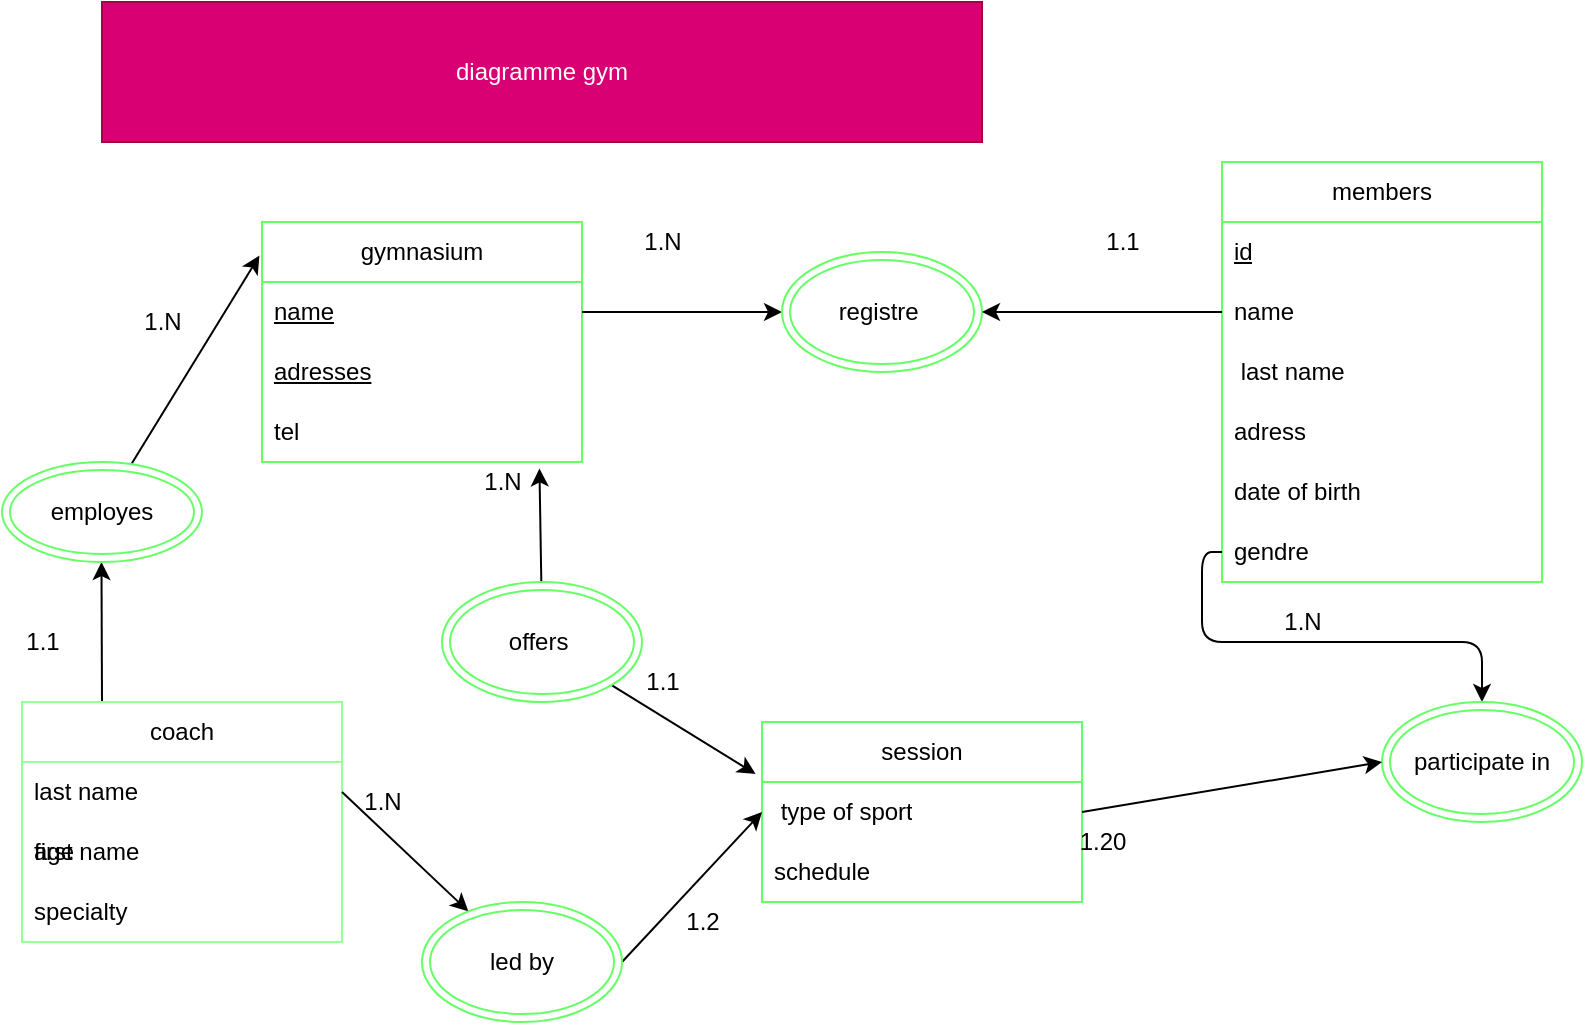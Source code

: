 <mxfile>
    <diagram id="7nAUISLiE6UPnMEAPzUC" name="Page-1">
        <mxGraphModel dx="832" dy="571" grid="1" gridSize="10" guides="1" tooltips="1" connect="1" arrows="1" fold="1" page="1" pageScale="1" pageWidth="850" pageHeight="1100" math="0" shadow="0">
            <root>
                <mxCell id="0"/>
                <mxCell id="1" parent="0"/>
                <mxCell id="2" value="members" style="swimlane;fontStyle=0;childLayout=stackLayout;horizontal=1;startSize=30;horizontalStack=0;resizeParent=1;resizeParentMax=0;resizeLast=0;collapsible=1;marginBottom=0;whiteSpace=wrap;html=1;strokeColor=#66FF66;" vertex="1" parent="1">
                    <mxGeometry x="640" y="90" width="160" height="210" as="geometry"/>
                </mxCell>
                <mxCell id="3" value="&lt;u&gt;id&lt;/u&gt;" style="text;strokeColor=none;fillColor=none;align=left;verticalAlign=middle;spacingLeft=4;spacingRight=4;overflow=hidden;points=[[0,0.5],[1,0.5]];portConstraint=eastwest;rotatable=0;whiteSpace=wrap;html=1;" vertex="1" parent="2">
                    <mxGeometry y="30" width="160" height="30" as="geometry"/>
                </mxCell>
                <mxCell id="4" value="name" style="text;strokeColor=none;fillColor=none;align=left;verticalAlign=middle;spacingLeft=4;spacingRight=4;overflow=hidden;points=[[0,0.5],[1,0.5]];portConstraint=eastwest;rotatable=0;whiteSpace=wrap;html=1;" vertex="1" parent="2">
                    <mxGeometry y="60" width="160" height="30" as="geometry"/>
                </mxCell>
                <mxCell id="5" value="&amp;nbsp;last name" style="text;strokeColor=none;fillColor=none;align=left;verticalAlign=middle;spacingLeft=4;spacingRight=4;overflow=hidden;points=[[0,0.5],[1,0.5]];portConstraint=eastwest;rotatable=0;whiteSpace=wrap;html=1;" vertex="1" parent="2">
                    <mxGeometry y="90" width="160" height="30" as="geometry"/>
                </mxCell>
                <mxCell id="27" value="adress" style="text;strokeColor=none;fillColor=none;align=left;verticalAlign=middle;spacingLeft=4;spacingRight=4;overflow=hidden;points=[[0,0.5],[1,0.5]];portConstraint=eastwest;rotatable=0;whiteSpace=wrap;html=1;" vertex="1" parent="2">
                    <mxGeometry y="120" width="160" height="30" as="geometry"/>
                </mxCell>
                <mxCell id="26" value="date of birth" style="text;strokeColor=none;fillColor=none;align=left;verticalAlign=middle;spacingLeft=4;spacingRight=4;overflow=hidden;points=[[0,0.5],[1,0.5]];portConstraint=eastwest;rotatable=0;whiteSpace=wrap;html=1;" vertex="1" parent="2">
                    <mxGeometry y="150" width="160" height="30" as="geometry"/>
                </mxCell>
                <mxCell id="25" value="gendre" style="text;strokeColor=none;fillColor=none;align=left;verticalAlign=middle;spacingLeft=4;spacingRight=4;overflow=hidden;points=[[0,0.5],[1,0.5]];portConstraint=eastwest;rotatable=0;whiteSpace=wrap;html=1;" vertex="1" parent="2">
                    <mxGeometry y="180" width="160" height="30" as="geometry"/>
                </mxCell>
                <mxCell id="11" value="gymnasium" style="swimlane;fontStyle=0;childLayout=stackLayout;horizontal=1;startSize=30;horizontalStack=0;resizeParent=1;resizeParentMax=0;resizeLast=0;collapsible=1;marginBottom=0;whiteSpace=wrap;html=1;strokeColor=#66FF66;" vertex="1" parent="1">
                    <mxGeometry x="160" y="120" width="160" height="120" as="geometry"/>
                </mxCell>
                <mxCell id="12" value="&lt;u&gt;name&lt;/u&gt;" style="text;strokeColor=none;fillColor=none;align=left;verticalAlign=middle;spacingLeft=4;spacingRight=4;overflow=hidden;points=[[0,0.5],[1,0.5]];portConstraint=eastwest;rotatable=0;whiteSpace=wrap;html=1;" vertex="1" parent="11">
                    <mxGeometry y="30" width="160" height="30" as="geometry"/>
                </mxCell>
                <mxCell id="13" value="&lt;u&gt;adresses&lt;/u&gt;" style="text;strokeColor=none;fillColor=none;align=left;verticalAlign=middle;spacingLeft=4;spacingRight=4;overflow=hidden;points=[[0,0.5],[1,0.5]];portConstraint=eastwest;rotatable=0;whiteSpace=wrap;html=1;" vertex="1" parent="11">
                    <mxGeometry y="60" width="160" height="30" as="geometry"/>
                </mxCell>
                <mxCell id="14" value="tel" style="text;strokeColor=none;fillColor=none;align=left;verticalAlign=middle;spacingLeft=4;spacingRight=4;overflow=hidden;points=[[0,0.5],[1,0.5]];portConstraint=eastwest;rotatable=0;whiteSpace=wrap;html=1;" vertex="1" parent="11">
                    <mxGeometry y="90" width="160" height="30" as="geometry"/>
                </mxCell>
                <mxCell id="15" value="session" style="swimlane;fontStyle=0;childLayout=stackLayout;horizontal=1;startSize=30;horizontalStack=0;resizeParent=1;resizeParentMax=0;resizeLast=0;collapsible=1;marginBottom=0;whiteSpace=wrap;html=1;strokeColor=#66FF66;" vertex="1" parent="1">
                    <mxGeometry x="410" y="370" width="160" height="90" as="geometry"/>
                </mxCell>
                <mxCell id="16" value="&amp;nbsp;type of sport" style="text;strokeColor=none;fillColor=none;align=left;verticalAlign=middle;spacingLeft=4;spacingRight=4;overflow=hidden;points=[[0,0.5],[1,0.5]];portConstraint=eastwest;rotatable=0;whiteSpace=wrap;html=1;" vertex="1" parent="15">
                    <mxGeometry y="30" width="160" height="30" as="geometry"/>
                </mxCell>
                <mxCell id="17" value="schedule" style="text;strokeColor=none;fillColor=none;align=left;verticalAlign=middle;spacingLeft=4;spacingRight=4;overflow=hidden;points=[[0,0.5],[1,0.5]];portConstraint=eastwest;rotatable=0;whiteSpace=wrap;html=1;" vertex="1" parent="15">
                    <mxGeometry y="60" width="160" height="30" as="geometry"/>
                </mxCell>
                <mxCell id="40" style="edgeStyle=none;html=1;exitX=0.25;exitY=0;exitDx=0;exitDy=0;" edge="1" parent="1" source="19" target="41">
                    <mxGeometry relative="1" as="geometry">
                        <mxPoint x="80" y="280" as="targetPoint"/>
                    </mxGeometry>
                </mxCell>
                <mxCell id="19" value="coach" style="swimlane;fontStyle=0;childLayout=stackLayout;horizontal=1;startSize=30;horizontalStack=0;resizeParent=1;resizeParentMax=0;resizeLast=0;collapsible=1;marginBottom=0;whiteSpace=wrap;html=1;strokeColor=#99FF99;" vertex="1" parent="1">
                    <mxGeometry x="40" y="360" width="160" height="120" as="geometry"/>
                </mxCell>
                <mxCell id="20" value="last name" style="text;strokeColor=none;fillColor=none;align=left;verticalAlign=middle;spacingLeft=4;spacingRight=4;overflow=hidden;points=[[0,0.5],[1,0.5]];portConstraint=eastwest;rotatable=0;whiteSpace=wrap;html=1;" vertex="1" parent="19">
                    <mxGeometry y="30" width="160" height="30" as="geometry"/>
                </mxCell>
                <mxCell id="29" value="age" style="text;strokeColor=none;fillColor=none;align=left;verticalAlign=middle;spacingLeft=4;spacingRight=4;overflow=hidden;points=[[0,0.5],[1,0.5]];portConstraint=eastwest;rotatable=0;whiteSpace=wrap;html=1;" vertex="1" parent="19">
                    <mxGeometry y="60" width="160" height="30" as="geometry"/>
                </mxCell>
                <mxCell id="22" value="specialty" style="text;strokeColor=none;fillColor=none;align=left;verticalAlign=middle;spacingLeft=4;spacingRight=4;overflow=hidden;points=[[0,0.5],[1,0.5]];portConstraint=eastwest;rotatable=0;whiteSpace=wrap;html=1;" vertex="1" parent="19">
                    <mxGeometry y="90" width="160" height="30" as="geometry"/>
                </mxCell>
                <mxCell id="24" value="diagramme gym" style="text;strokeColor=#A50040;align=center;fillColor=#d80073;html=1;verticalAlign=middle;whiteSpace=wrap;rounded=0;fontColor=#ffffff;" vertex="1" parent="1">
                    <mxGeometry x="80" y="10" width="440" height="70" as="geometry"/>
                </mxCell>
                <mxCell id="36" style="edgeStyle=none;html=1;exitX=1;exitY=0.5;exitDx=0;exitDy=0;" edge="1" parent="1" source="12" target="37">
                    <mxGeometry relative="1" as="geometry">
                        <mxPoint x="420" y="165" as="targetPoint"/>
                    </mxGeometry>
                </mxCell>
                <mxCell id="37" value="registre&amp;nbsp;" style="ellipse;shape=doubleEllipse;whiteSpace=wrap;html=1;strokeColor=#66FF66;" vertex="1" parent="1">
                    <mxGeometry x="420" y="135" width="100" height="60" as="geometry"/>
                </mxCell>
                <mxCell id="51" style="edgeStyle=none;html=1;entryX=-0.008;entryY=0.14;entryDx=0;entryDy=0;entryPerimeter=0;" edge="1" parent="1" source="41" target="11">
                    <mxGeometry relative="1" as="geometry"/>
                </mxCell>
                <mxCell id="41" value="employes" style="ellipse;shape=doubleEllipse;whiteSpace=wrap;html=1;strokeColor=#66FF66;" vertex="1" parent="1">
                    <mxGeometry x="30" y="240" width="100" height="50" as="geometry"/>
                </mxCell>
                <mxCell id="21" value="first name" style="text;strokeColor=none;fillColor=none;align=left;verticalAlign=middle;spacingLeft=4;spacingRight=4;overflow=hidden;points=[[0,0.5],[1,0.5]];portConstraint=eastwest;rotatable=0;whiteSpace=wrap;html=1;" vertex="1" parent="1">
                    <mxGeometry x="40" y="420" width="160" height="30" as="geometry"/>
                </mxCell>
                <mxCell id="42" style="edgeStyle=orthogonalEdgeStyle;html=1;exitX=0;exitY=0.5;exitDx=0;exitDy=0;" edge="1" parent="1" source="25" target="43">
                    <mxGeometry relative="1" as="geometry">
                        <mxPoint x="770" y="390" as="targetPoint"/>
                    </mxGeometry>
                </mxCell>
                <mxCell id="43" value="participate in" style="ellipse;shape=doubleEllipse;whiteSpace=wrap;html=1;strokeColor=#66FF66;" vertex="1" parent="1">
                    <mxGeometry x="720" y="360" width="100" height="60" as="geometry"/>
                </mxCell>
                <mxCell id="46" style="edgeStyle=none;html=1;exitX=0;exitY=0.5;exitDx=0;exitDy=0;" edge="1" parent="1" source="4" target="37">
                    <mxGeometry relative="1" as="geometry"/>
                </mxCell>
                <mxCell id="47" style="edgeStyle=none;html=1;exitX=1;exitY=0.5;exitDx=0;exitDy=0;" edge="1" parent="1" source="20" target="48">
                    <mxGeometry relative="1" as="geometry">
                        <mxPoint x="240" y="405" as="targetPoint"/>
                    </mxGeometry>
                </mxCell>
                <mxCell id="50" style="edgeStyle=none;html=1;exitX=1;exitY=0.5;exitDx=0;exitDy=0;entryX=0;entryY=0.5;entryDx=0;entryDy=0;" edge="1" parent="1" source="48" target="16">
                    <mxGeometry relative="1" as="geometry"/>
                </mxCell>
                <mxCell id="48" value="led by" style="ellipse;shape=doubleEllipse;whiteSpace=wrap;html=1;strokeColor=#66FF66;" vertex="1" parent="1">
                    <mxGeometry x="240" y="460" width="100" height="60" as="geometry"/>
                </mxCell>
                <mxCell id="49" style="edgeStyle=none;html=1;exitX=1;exitY=0.5;exitDx=0;exitDy=0;entryX=0;entryY=0.5;entryDx=0;entryDy=0;" edge="1" parent="1" source="16" target="43">
                    <mxGeometry relative="1" as="geometry"/>
                </mxCell>
                <mxCell id="53" style="edgeStyle=none;html=1;entryX=0.867;entryY=1.107;entryDx=0;entryDy=0;entryPerimeter=0;" edge="1" parent="1" source="52" target="14">
                    <mxGeometry relative="1" as="geometry"/>
                </mxCell>
                <mxCell id="54" style="edgeStyle=none;html=1;entryX=-0.02;entryY=-0.133;entryDx=0;entryDy=0;entryPerimeter=0;" edge="1" parent="1" source="52" target="16">
                    <mxGeometry relative="1" as="geometry"/>
                </mxCell>
                <mxCell id="52" value="offers&amp;nbsp;" style="ellipse;shape=doubleEllipse;whiteSpace=wrap;html=1;strokeColor=#66FF66;" vertex="1" parent="1">
                    <mxGeometry x="250" y="300" width="100" height="60" as="geometry"/>
                </mxCell>
                <mxCell id="55" value="1.N" style="text;html=1;align=center;verticalAlign=middle;resizable=0;points=[];autosize=1;strokeColor=none;fillColor=none;" vertex="1" parent="1">
                    <mxGeometry x="90" y="155" width="40" height="30" as="geometry"/>
                </mxCell>
                <mxCell id="56" value="1.1" style="text;html=1;align=center;verticalAlign=middle;resizable=0;points=[];autosize=1;strokeColor=none;fillColor=none;" vertex="1" parent="1">
                    <mxGeometry x="30" y="315" width="40" height="30" as="geometry"/>
                </mxCell>
                <mxCell id="57" value="1.N" style="text;html=1;align=center;verticalAlign=middle;resizable=0;points=[];autosize=1;strokeColor=none;fillColor=none;" vertex="1" parent="1">
                    <mxGeometry x="200" y="395" width="40" height="30" as="geometry"/>
                </mxCell>
                <mxCell id="58" value="1.2" style="text;html=1;align=center;verticalAlign=middle;resizable=0;points=[];autosize=1;strokeColor=none;fillColor=none;" vertex="1" parent="1">
                    <mxGeometry x="360" y="455" width="40" height="30" as="geometry"/>
                </mxCell>
                <mxCell id="59" value="1.1" style="text;html=1;align=center;verticalAlign=middle;resizable=0;points=[];autosize=1;strokeColor=none;fillColor=none;" vertex="1" parent="1">
                    <mxGeometry x="340" y="335" width="40" height="30" as="geometry"/>
                </mxCell>
                <mxCell id="60" value="1.N" style="text;html=1;align=center;verticalAlign=middle;resizable=0;points=[];autosize=1;strokeColor=none;fillColor=none;" vertex="1" parent="1">
                    <mxGeometry x="260" y="235" width="40" height="30" as="geometry"/>
                </mxCell>
                <mxCell id="61" value="1.N" style="text;html=1;align=center;verticalAlign=middle;resizable=0;points=[];autosize=1;strokeColor=none;fillColor=none;" vertex="1" parent="1">
                    <mxGeometry x="340" y="115" width="40" height="30" as="geometry"/>
                </mxCell>
                <mxCell id="62" value="1.1" style="text;html=1;align=center;verticalAlign=middle;resizable=0;points=[];autosize=1;strokeColor=none;fillColor=none;" vertex="1" parent="1">
                    <mxGeometry x="570" y="115" width="40" height="30" as="geometry"/>
                </mxCell>
                <mxCell id="63" value="1.20" style="text;html=1;align=center;verticalAlign=middle;resizable=0;points=[];autosize=1;strokeColor=none;fillColor=none;" vertex="1" parent="1">
                    <mxGeometry x="555" y="415" width="50" height="30" as="geometry"/>
                </mxCell>
                <mxCell id="64" value="1.N" style="text;html=1;align=center;verticalAlign=middle;resizable=0;points=[];autosize=1;strokeColor=none;fillColor=none;" vertex="1" parent="1">
                    <mxGeometry x="660" y="305" width="40" height="30" as="geometry"/>
                </mxCell>
            </root>
        </mxGraphModel>
    </diagram>
</mxfile>